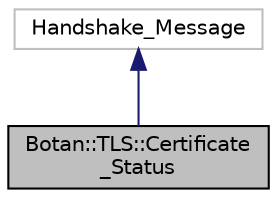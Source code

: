 digraph "Botan::TLS::Certificate_Status"
{
  edge [fontname="Helvetica",fontsize="10",labelfontname="Helvetica",labelfontsize="10"];
  node [fontname="Helvetica",fontsize="10",shape=record];
  Node0 [label="Botan::TLS::Certificate\l_Status",height=0.2,width=0.4,color="black", fillcolor="grey75", style="filled", fontcolor="black"];
  Node1 -> Node0 [dir="back",color="midnightblue",fontsize="10",style="solid"];
  Node1 [label="Handshake_Message",height=0.2,width=0.4,color="grey75", fillcolor="white", style="filled"];
}
